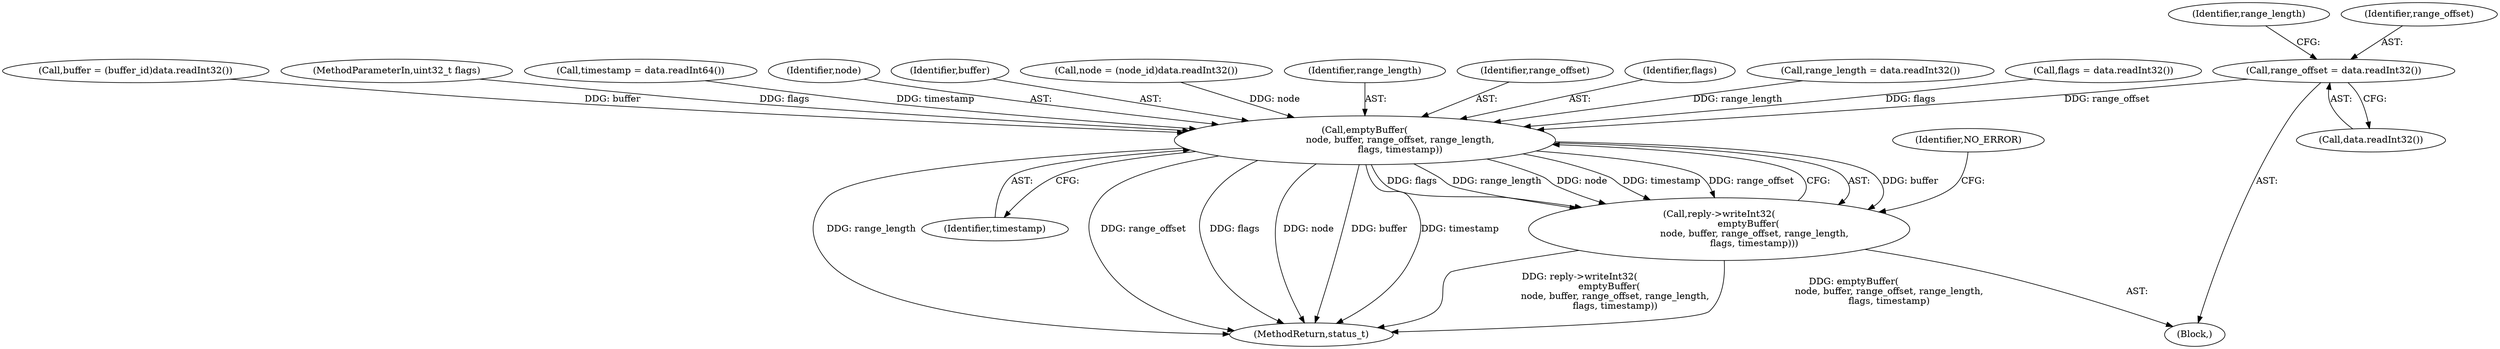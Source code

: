 digraph "0_Android_25be9ac20db51044e1b09ca67906355e4f328d48_0@API" {
"1000988" [label="(Call,range_offset = data.readInt32())"];
"1001004" [label="(Call,emptyBuffer(\n                        node, buffer, range_offset, range_length,\n                        flags, timestamp))"];
"1001003" [label="(Call,reply->writeInt32(\n                    emptyBuffer(\n                        node, buffer, range_offset, range_length,\n                        flags, timestamp)))"];
"1001009" [label="(Identifier,flags)"];
"1001012" [label="(Identifier,NO_ERROR)"];
"1000990" [label="(Call,data.readInt32())"];
"1000992" [label="(Call,range_length = data.readInt32())"];
"1000996" [label="(Call,flags = data.readInt32())"];
"1000988" [label="(Call,range_offset = data.readInt32())"];
"1001010" [label="(Identifier,timestamp)"];
"1000982" [label="(Call,buffer = (buffer_id)data.readInt32())"];
"1000105" [label="(MethodParameterIn,uint32_t flags)"];
"1001000" [label="(Call,timestamp = data.readInt64())"];
"1001005" [label="(Identifier,node)"];
"1000993" [label="(Identifier,range_length)"];
"1000970" [label="(Block,)"];
"1001006" [label="(Identifier,buffer)"];
"1000989" [label="(Identifier,range_offset)"];
"1001004" [label="(Call,emptyBuffer(\n                        node, buffer, range_offset, range_length,\n                        flags, timestamp))"];
"1001003" [label="(Call,reply->writeInt32(\n                    emptyBuffer(\n                        node, buffer, range_offset, range_length,\n                        flags, timestamp)))"];
"1000976" [label="(Call,node = (node_id)data.readInt32())"];
"1001056" [label="(MethodReturn,status_t)"];
"1001008" [label="(Identifier,range_length)"];
"1001007" [label="(Identifier,range_offset)"];
"1000988" -> "1000970"  [label="AST: "];
"1000988" -> "1000990"  [label="CFG: "];
"1000989" -> "1000988"  [label="AST: "];
"1000990" -> "1000988"  [label="AST: "];
"1000993" -> "1000988"  [label="CFG: "];
"1000988" -> "1001004"  [label="DDG: range_offset"];
"1001004" -> "1001003"  [label="AST: "];
"1001004" -> "1001010"  [label="CFG: "];
"1001005" -> "1001004"  [label="AST: "];
"1001006" -> "1001004"  [label="AST: "];
"1001007" -> "1001004"  [label="AST: "];
"1001008" -> "1001004"  [label="AST: "];
"1001009" -> "1001004"  [label="AST: "];
"1001010" -> "1001004"  [label="AST: "];
"1001003" -> "1001004"  [label="CFG: "];
"1001004" -> "1001056"  [label="DDG: range_length"];
"1001004" -> "1001056"  [label="DDG: range_offset"];
"1001004" -> "1001056"  [label="DDG: flags"];
"1001004" -> "1001056"  [label="DDG: node"];
"1001004" -> "1001056"  [label="DDG: buffer"];
"1001004" -> "1001056"  [label="DDG: timestamp"];
"1001004" -> "1001003"  [label="DDG: buffer"];
"1001004" -> "1001003"  [label="DDG: flags"];
"1001004" -> "1001003"  [label="DDG: range_length"];
"1001004" -> "1001003"  [label="DDG: node"];
"1001004" -> "1001003"  [label="DDG: timestamp"];
"1001004" -> "1001003"  [label="DDG: range_offset"];
"1000976" -> "1001004"  [label="DDG: node"];
"1000982" -> "1001004"  [label="DDG: buffer"];
"1000992" -> "1001004"  [label="DDG: range_length"];
"1000996" -> "1001004"  [label="DDG: flags"];
"1000105" -> "1001004"  [label="DDG: flags"];
"1001000" -> "1001004"  [label="DDG: timestamp"];
"1001003" -> "1000970"  [label="AST: "];
"1001012" -> "1001003"  [label="CFG: "];
"1001003" -> "1001056"  [label="DDG: reply->writeInt32(\n                    emptyBuffer(\n                        node, buffer, range_offset, range_length,\n                        flags, timestamp))"];
"1001003" -> "1001056"  [label="DDG: emptyBuffer(\n                        node, buffer, range_offset, range_length,\n                        flags, timestamp)"];
}
